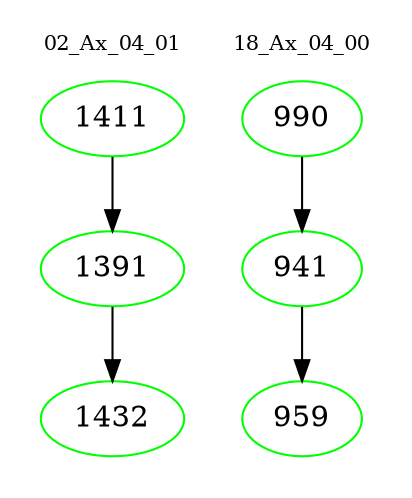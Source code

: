 digraph{
subgraph cluster_0 {
color = white
label = "02_Ax_04_01";
fontsize=10;
T0_1411 [label="1411", color="green"]
T0_1411 -> T0_1391 [color="black"]
T0_1391 [label="1391", color="green"]
T0_1391 -> T0_1432 [color="black"]
T0_1432 [label="1432", color="green"]
}
subgraph cluster_1 {
color = white
label = "18_Ax_04_00";
fontsize=10;
T1_990 [label="990", color="green"]
T1_990 -> T1_941 [color="black"]
T1_941 [label="941", color="green"]
T1_941 -> T1_959 [color="black"]
T1_959 [label="959", color="green"]
}
}
